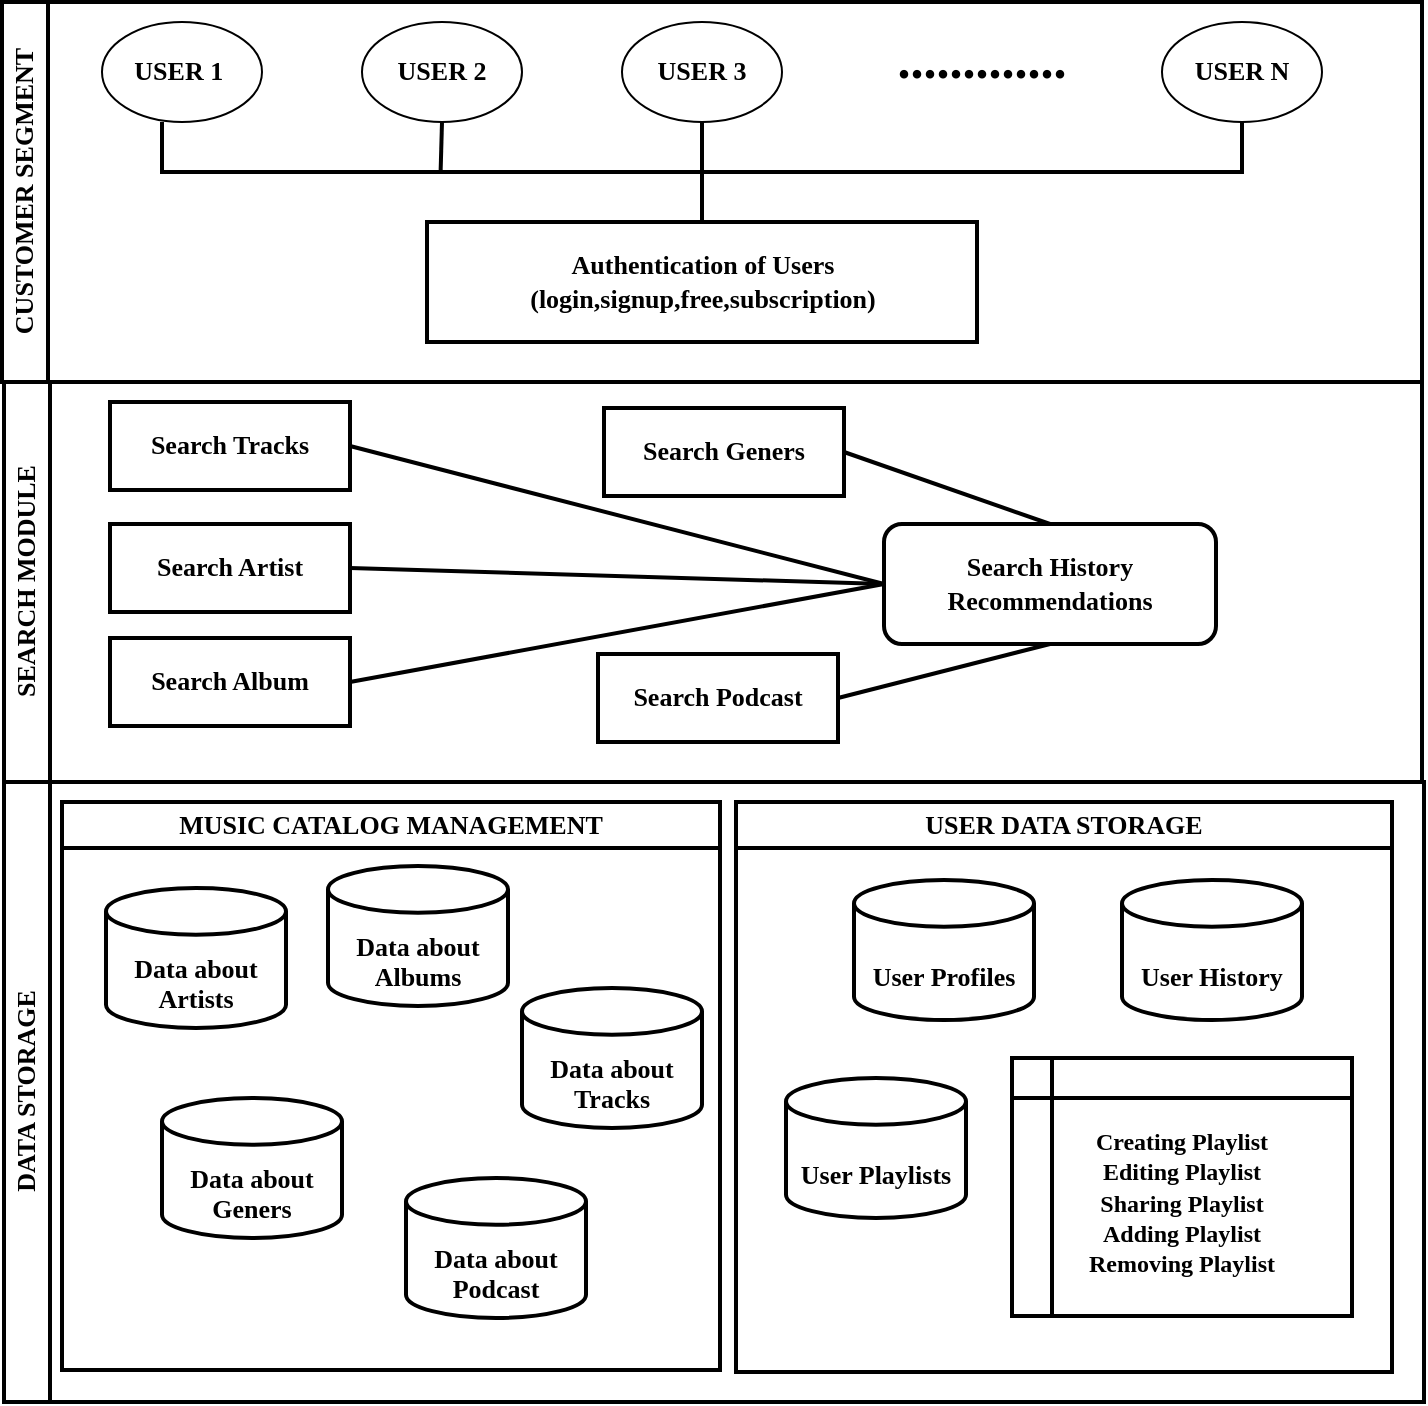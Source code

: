 <mxfile version="24.2.5" type="github">
  <diagram name="Page-1" id="ExRqaCatt30p1IcdAsLQ">
    <mxGraphModel dx="1050" dy="1622" grid="0" gridSize="10" guides="1" tooltips="1" connect="1" arrows="1" fold="1" page="1" pageScale="1" pageWidth="850" pageHeight="1100" math="0" shadow="0">
      <root>
        <mxCell id="0" />
        <mxCell id="1" parent="0" />
        <mxCell id="Uaap2v4NIkA0buS0Eumb-3" value="&lt;font style=&quot;font-size: 13px;&quot; face=&quot;Verdana&quot;&gt;&lt;b&gt;USER 1&amp;nbsp;&lt;/b&gt;&lt;/font&gt;" style="ellipse;whiteSpace=wrap;html=1;hachureGap=4;fontFamily=Architects Daughter;fontSource=https%3A%2F%2Ffonts.googleapis.com%2Fcss%3Ffamily%3DArchitects%2BDaughter;" parent="1" vertex="1">
          <mxGeometry x="60" y="10" width="80" height="50" as="geometry" />
        </mxCell>
        <mxCell id="Uaap2v4NIkA0buS0Eumb-4" value="&lt;b style=&quot;font-family: Verdana; font-size: 13px;&quot;&gt;USER 3&lt;/b&gt;" style="ellipse;whiteSpace=wrap;html=1;hachureGap=4;fontFamily=Architects Daughter;fontSource=https%3A%2F%2Ffonts.googleapis.com%2Fcss%3Ffamily%3DArchitects%2BDaughter;" parent="1" vertex="1">
          <mxGeometry x="320" y="10" width="80" height="50" as="geometry" />
        </mxCell>
        <mxCell id="Uaap2v4NIkA0buS0Eumb-5" value="&lt;b style=&quot;font-family: Verdana; font-size: 13px;&quot;&gt;USER 2&lt;/b&gt;" style="ellipse;whiteSpace=wrap;html=1;hachureGap=4;fontFamily=Architects Daughter;fontSource=https%3A%2F%2Ffonts.googleapis.com%2Fcss%3Ffamily%3DArchitects%2BDaughter;" parent="1" vertex="1">
          <mxGeometry x="190" y="10" width="80" height="50" as="geometry" />
        </mxCell>
        <mxCell id="Uaap2v4NIkA0buS0Eumb-6" value="&lt;font face=&quot;Verdana&quot; style=&quot;font-size: 38px;&quot;&gt;&lt;b style=&quot;font-size: 26px;&quot;&gt;.............&lt;/b&gt;&lt;/font&gt;" style="text;html=1;align=center;verticalAlign=middle;whiteSpace=wrap;rounded=0;fontFamily=Architects Daughter;fontSource=https%3A%2F%2Ffonts.googleapis.com%2Fcss%3Ffamily%3DArchitects%2BDaughter;" parent="1" vertex="1">
          <mxGeometry x="470" y="10" width="60" height="30" as="geometry" />
        </mxCell>
        <mxCell id="Uaap2v4NIkA0buS0Eumb-9" value="&lt;b style=&quot;font-family: Verdana; font-size: 13px;&quot;&gt;USER N&lt;/b&gt;" style="ellipse;whiteSpace=wrap;html=1;hachureGap=4;fontFamily=Architects Daughter;fontSource=https%3A%2F%2Ffonts.googleapis.com%2Fcss%3Ffamily%3DArchitects%2BDaughter;" parent="1" vertex="1">
          <mxGeometry x="590" y="10" width="80" height="50" as="geometry" />
        </mxCell>
        <mxCell id="Uaap2v4NIkA0buS0Eumb-10" value="" style="strokeWidth=2;html=1;shape=mxgraph.flowchart.annotation_2;align=left;labelPosition=right;pointerEvents=1;hachureGap=4;fontFamily=Architects Daughter;fontSource=https%3A%2F%2Ffonts.googleapis.com%2Fcss%3Ffamily%3DArchitects%2BDaughter;direction=north;" parent="1" vertex="1">
          <mxGeometry x="90" y="60" width="540" height="50" as="geometry" />
        </mxCell>
        <mxCell id="Uaap2v4NIkA0buS0Eumb-11" value="" style="endArrow=none;html=1;rounded=0;hachureGap=4;fontFamily=Architects Daughter;fontSource=https%3A%2F%2Ffonts.googleapis.com%2Fcss%3Ffamily%3DArchitects%2BDaughter;exitX=0.5;exitY=1;exitDx=0;exitDy=0;entryX=0.512;entryY=0.258;entryDx=0;entryDy=0;entryPerimeter=0;strokeWidth=2;fontStyle=1" parent="1" source="Uaap2v4NIkA0buS0Eumb-5" target="Uaap2v4NIkA0buS0Eumb-10" edge="1">
          <mxGeometry width="50" height="50" relative="1" as="geometry">
            <mxPoint x="350" y="230" as="sourcePoint" />
            <mxPoint x="250" y="190" as="targetPoint" />
          </mxGeometry>
        </mxCell>
        <mxCell id="Uaap2v4NIkA0buS0Eumb-12" value="" style="endArrow=none;html=1;rounded=0;hachureGap=4;fontFamily=Architects Daughter;fontSource=https%3A%2F%2Ffonts.googleapis.com%2Fcss%3Ffamily%3DArchitects%2BDaughter;exitX=1;exitY=0.5;exitDx=0;exitDy=0;exitPerimeter=0;strokeWidth=2;" parent="1" source="Uaap2v4NIkA0buS0Eumb-10" edge="1">
          <mxGeometry width="50" height="50" relative="1" as="geometry">
            <mxPoint x="350" y="230" as="sourcePoint" />
            <mxPoint x="360" y="90" as="targetPoint" />
          </mxGeometry>
        </mxCell>
        <mxCell id="Uaap2v4NIkA0buS0Eumb-14" value="&lt;font style=&quot;font-size: 13px;&quot; face=&quot;Verdana&quot;&gt;&lt;b&gt;Authentication of Users&lt;/b&gt;&lt;/font&gt;&lt;div&gt;&lt;font style=&quot;font-size: 13px;&quot; face=&quot;Verdana&quot;&gt;&lt;b&gt;(login,signup,free,subscription)&lt;/b&gt;&lt;/font&gt;&lt;/div&gt;" style="rounded=0;whiteSpace=wrap;html=1;hachureGap=4;fontFamily=Architects Daughter;fontSource=https%3A%2F%2Ffonts.googleapis.com%2Fcss%3Ffamily%3DArchitects%2BDaughter;strokeWidth=2;" parent="1" vertex="1">
          <mxGeometry x="222.5" y="110" width="275" height="60" as="geometry" />
        </mxCell>
        <mxCell id="Uaap2v4NIkA0buS0Eumb-15" value="&lt;font style=&quot;font-size: 13px;&quot; face=&quot;Verdana&quot;&gt;CUSTOMER SEGMENT&lt;/font&gt;" style="swimlane;horizontal=0;whiteSpace=wrap;html=1;hachureGap=4;fontFamily=Architects Daughter;fontSource=https%3A%2F%2Ffonts.googleapis.com%2Fcss%3Ffamily%3DArchitects%2BDaughter;strokeWidth=2;" parent="1" vertex="1">
          <mxGeometry x="10" width="710" height="190" as="geometry" />
        </mxCell>
        <mxCell id="BjsdtnPxicf5f_ivqrXc-6" value="&lt;font style=&quot;font-size: 13px;&quot; face=&quot;Verdana&quot;&gt;DATA STORAGE&lt;/font&gt;" style="swimlane;horizontal=0;whiteSpace=wrap;html=1;hachureGap=4;fontFamily=Architects Daughter;fontSource=https%3A%2F%2Ffonts.googleapis.com%2Fcss%3Ffamily%3DArchitects%2BDaughter;strokeWidth=2;" parent="1" vertex="1">
          <mxGeometry x="11" y="390" width="710" height="310" as="geometry" />
        </mxCell>
        <mxCell id="K-uQwObdjU8W2JQbkdcM-1" value="&lt;span style=&quot;font-family: Verdana; font-size: 13px;&quot;&gt;MUSIC CATALOG MANAGEMENT&lt;/span&gt;" style="swimlane;whiteSpace=wrap;html=1;hachureGap=4;fontFamily=Architects Daughter;fontSource=https%3A%2F%2Ffonts.googleapis.com%2Fcss%3Ffamily%3DArchitects%2BDaughter;strokeWidth=2;" vertex="1" parent="BjsdtnPxicf5f_ivqrXc-6">
          <mxGeometry x="29" y="10" width="329" height="284" as="geometry" />
        </mxCell>
        <mxCell id="K-uQwObdjU8W2JQbkdcM-2" value="&lt;p style=&quot;line-height: 110%;&quot;&gt;&lt;font size=&quot;1&quot; face=&quot;Verdana&quot;&gt;&lt;b style=&quot;font-size: 13px;&quot;&gt;&lt;br&gt;&lt;/b&gt;&lt;/font&gt;&lt;/p&gt;&lt;p style=&quot;line-height: 110%;&quot;&gt;&lt;font size=&quot;1&quot; face=&quot;Verdana&quot;&gt;&lt;b style=&quot;font-size: 13px;&quot;&gt;Data about Podcast&lt;/b&gt;&lt;/font&gt;&lt;/p&gt;" style="strokeWidth=2;html=1;shape=mxgraph.flowchart.database;whiteSpace=wrap;hachureGap=4;fontFamily=Architects Daughter;fontSource=https%3A%2F%2Ffonts.googleapis.com%2Fcss%3Ffamily%3DArchitects%2BDaughter;" vertex="1" parent="K-uQwObdjU8W2JQbkdcM-1">
          <mxGeometry x="172" y="188" width="90" height="70" as="geometry" />
        </mxCell>
        <mxCell id="K-uQwObdjU8W2JQbkdcM-3" value="&lt;p style=&quot;line-height: 110%;&quot;&gt;&lt;font size=&quot;1&quot; face=&quot;Verdana&quot;&gt;&lt;b style=&quot;font-size: 13px;&quot;&gt;&lt;br&gt;&lt;/b&gt;&lt;/font&gt;&lt;/p&gt;&lt;p style=&quot;line-height: 110%;&quot;&gt;&lt;font size=&quot;1&quot; face=&quot;Verdana&quot;&gt;&lt;b style=&quot;font-size: 13px;&quot;&gt;Data about Tracks&lt;/b&gt;&lt;/font&gt;&lt;/p&gt;" style="strokeWidth=2;html=1;shape=mxgraph.flowchart.database;whiteSpace=wrap;hachureGap=4;fontFamily=Architects Daughter;fontSource=https%3A%2F%2Ffonts.googleapis.com%2Fcss%3Ffamily%3DArchitects%2BDaughter;" vertex="1" parent="K-uQwObdjU8W2JQbkdcM-1">
          <mxGeometry x="230" y="93" width="90" height="70" as="geometry" />
        </mxCell>
        <mxCell id="Uaap2v4NIkA0buS0Eumb-25" value="&lt;p style=&quot;line-height: 110%;&quot;&gt;&lt;font size=&quot;1&quot; face=&quot;Verdana&quot;&gt;&lt;b style=&quot;font-size: 13px;&quot;&gt;&lt;br&gt;&lt;/b&gt;&lt;/font&gt;&lt;/p&gt;&lt;p style=&quot;line-height: 110%;&quot;&gt;&lt;font size=&quot;1&quot; face=&quot;Verdana&quot;&gt;&lt;b style=&quot;font-size: 13px;&quot;&gt;Data about Geners&lt;/b&gt;&lt;/font&gt;&lt;/p&gt;" style="strokeWidth=2;html=1;shape=mxgraph.flowchart.database;whiteSpace=wrap;hachureGap=4;fontFamily=Architects Daughter;fontSource=https%3A%2F%2Ffonts.googleapis.com%2Fcss%3Ffamily%3DArchitects%2BDaughter;" parent="K-uQwObdjU8W2JQbkdcM-1" vertex="1">
          <mxGeometry x="50" y="148" width="90" height="70" as="geometry" />
        </mxCell>
        <mxCell id="Uaap2v4NIkA0buS0Eumb-23" value="&lt;p style=&quot;line-height: 110%;&quot;&gt;&lt;font size=&quot;1&quot; face=&quot;Verdana&quot;&gt;&lt;b style=&quot;font-size: 13px;&quot;&gt;&lt;br&gt;&lt;/b&gt;&lt;/font&gt;&lt;/p&gt;&lt;p style=&quot;line-height: 110%;&quot;&gt;&lt;font size=&quot;1&quot; face=&quot;Verdana&quot;&gt;&lt;b style=&quot;font-size: 13px;&quot;&gt;Data about Albums&lt;/b&gt;&lt;/font&gt;&lt;/p&gt;" style="strokeWidth=2;html=1;shape=mxgraph.flowchart.database;whiteSpace=wrap;hachureGap=4;fontFamily=Architects Daughter;fontSource=https%3A%2F%2Ffonts.googleapis.com%2Fcss%3Ffamily%3DArchitects%2BDaughter;" parent="K-uQwObdjU8W2JQbkdcM-1" vertex="1">
          <mxGeometry x="133" y="32" width="90" height="70" as="geometry" />
        </mxCell>
        <mxCell id="Uaap2v4NIkA0buS0Eumb-17" value="&lt;p style=&quot;line-height: 110%;&quot;&gt;&lt;font size=&quot;1&quot; face=&quot;Verdana&quot;&gt;&lt;b style=&quot;font-size: 13px;&quot;&gt;&lt;br&gt;&lt;/b&gt;&lt;/font&gt;&lt;/p&gt;&lt;p style=&quot;line-height: 110%;&quot;&gt;&lt;font size=&quot;1&quot; face=&quot;Verdana&quot;&gt;&lt;b style=&quot;font-size: 13px;&quot;&gt;Data about Artists&lt;/b&gt;&lt;/font&gt;&lt;/p&gt;" style="strokeWidth=2;html=1;shape=mxgraph.flowchart.database;whiteSpace=wrap;hachureGap=4;fontFamily=Architects Daughter;fontSource=https%3A%2F%2Ffonts.googleapis.com%2Fcss%3Ffamily%3DArchitects%2BDaughter;" parent="K-uQwObdjU8W2JQbkdcM-1" vertex="1">
          <mxGeometry x="22" y="43" width="90" height="70" as="geometry" />
        </mxCell>
        <mxCell id="K-uQwObdjU8W2JQbkdcM-4" value="&lt;span style=&quot;font-family: Verdana; font-size: 13px;&quot;&gt;USER DATA STORAGE&lt;/span&gt;" style="swimlane;whiteSpace=wrap;html=1;hachureGap=4;fontFamily=Architects Daughter;fontSource=https%3A%2F%2Ffonts.googleapis.com%2Fcss%3Ffamily%3DArchitects%2BDaughter;startSize=23;strokeWidth=2;" vertex="1" parent="BjsdtnPxicf5f_ivqrXc-6">
          <mxGeometry x="366" y="10" width="328" height="285" as="geometry" />
        </mxCell>
        <mxCell id="BjsdtnPxicf5f_ivqrXc-4" value="&lt;p style=&quot;line-height: 110%;&quot;&gt;&lt;font size=&quot;1&quot; face=&quot;Verdana&quot;&gt;&lt;b style=&quot;font-size: 13px;&quot;&gt;&lt;br&gt;&lt;/b&gt;&lt;/font&gt;&lt;/p&gt;&lt;p style=&quot;line-height: 110%;&quot;&gt;&lt;font face=&quot;Verdana&quot;&gt;&lt;span style=&quot;font-size: 13px;&quot;&gt;&lt;b&gt;User History&lt;/b&gt;&lt;/span&gt;&lt;/font&gt;&lt;/p&gt;" style="strokeWidth=2;html=1;shape=mxgraph.flowchart.database;whiteSpace=wrap;hachureGap=4;fontFamily=Architects Daughter;fontSource=https%3A%2F%2Ffonts.googleapis.com%2Fcss%3Ffamily%3DArchitects%2BDaughter;" parent="K-uQwObdjU8W2JQbkdcM-4" vertex="1">
          <mxGeometry x="193" y="39" width="90" height="70" as="geometry" />
        </mxCell>
        <mxCell id="BjsdtnPxicf5f_ivqrXc-2" value="&lt;p style=&quot;line-height: 110%;&quot;&gt;&lt;font size=&quot;1&quot; face=&quot;Verdana&quot;&gt;&lt;b style=&quot;font-size: 13px;&quot;&gt;&lt;br&gt;&lt;/b&gt;&lt;/font&gt;&lt;/p&gt;&lt;p style=&quot;line-height: 110%;&quot;&gt;&lt;font face=&quot;Verdana&quot;&gt;&lt;span style=&quot;font-size: 13px;&quot;&gt;&lt;b&gt;User Profiles&lt;/b&gt;&lt;/span&gt;&lt;/font&gt;&lt;/p&gt;" style="strokeWidth=2;html=1;shape=mxgraph.flowchart.database;whiteSpace=wrap;hachureGap=4;fontFamily=Architects Daughter;fontSource=https%3A%2F%2Ffonts.googleapis.com%2Fcss%3Ffamily%3DArchitects%2BDaughter;" parent="K-uQwObdjU8W2JQbkdcM-4" vertex="1">
          <mxGeometry x="59" y="39" width="90" height="70" as="geometry" />
        </mxCell>
        <mxCell id="BjsdtnPxicf5f_ivqrXc-3" value="&lt;p style=&quot;line-height: 110%;&quot;&gt;&lt;font size=&quot;1&quot; face=&quot;Verdana&quot;&gt;&lt;b style=&quot;font-size: 13px;&quot;&gt;&lt;br&gt;&lt;/b&gt;&lt;/font&gt;&lt;/p&gt;&lt;p style=&quot;line-height: 110%;&quot;&gt;&lt;font face=&quot;Verdana&quot;&gt;&lt;span style=&quot;font-size: 13px;&quot;&gt;&lt;b&gt;User Playlists&lt;/b&gt;&lt;/span&gt;&lt;/font&gt;&lt;/p&gt;" style="strokeWidth=2;html=1;shape=mxgraph.flowchart.database;whiteSpace=wrap;hachureGap=4;fontFamily=Architects Daughter;fontSource=https%3A%2F%2Ffonts.googleapis.com%2Fcss%3Ffamily%3DArchitects%2BDaughter;" parent="K-uQwObdjU8W2JQbkdcM-4" vertex="1">
          <mxGeometry x="25" y="138" width="90" height="70" as="geometry" />
        </mxCell>
        <mxCell id="K-uQwObdjU8W2JQbkdcM-5" value="&lt;div&gt;&lt;font face=&quot;Verdana&quot;&gt;&lt;b&gt;&lt;br&gt;&lt;/b&gt;&lt;/font&gt;&lt;/div&gt;&lt;font face=&quot;Verdana&quot;&gt;&lt;b&gt;Creating Playlist&lt;/b&gt;&lt;/font&gt;&lt;div&gt;&lt;b style=&quot;font-family: Verdana;&quot;&gt;Editing Playlist&lt;/b&gt;&lt;font face=&quot;Verdana&quot;&gt;&lt;b&gt;&lt;br&gt;&lt;/b&gt;&lt;/font&gt;&lt;/div&gt;&lt;div&gt;&lt;b style=&quot;font-family: Verdana;&quot;&gt;Sharing Playlist&lt;/b&gt;&lt;b style=&quot;font-family: Verdana;&quot;&gt;&lt;br&gt;&lt;/b&gt;&lt;/div&gt;&lt;div&gt;&lt;b style=&quot;font-family: Verdana;&quot;&gt;Adding Playlist&lt;/b&gt;&lt;/div&gt;&lt;div&gt;&lt;font face=&quot;Verdana&quot;&gt;&lt;b&gt;Removing Playlist&lt;/b&gt;&lt;/font&gt;&lt;/div&gt;" style="shape=internalStorage;whiteSpace=wrap;html=1;backgroundOutline=1;hachureGap=4;fontFamily=Architects Daughter;fontSource=https%3A%2F%2Ffonts.googleapis.com%2Fcss%3Ffamily%3DArchitects%2BDaughter;strokeWidth=2;" vertex="1" parent="K-uQwObdjU8W2JQbkdcM-4">
          <mxGeometry x="138" y="128" width="170" height="129" as="geometry" />
        </mxCell>
        <mxCell id="K-uQwObdjU8W2JQbkdcM-6" value="&lt;font face=&quot;Verdana&quot;&gt;&lt;span style=&quot;font-size: 13px;&quot;&gt;SEARCH MODULE&lt;/span&gt;&lt;/font&gt;" style="swimlane;horizontal=0;whiteSpace=wrap;html=1;hachureGap=4;fontFamily=Architects Daughter;fontSource=https%3A%2F%2Ffonts.googleapis.com%2Fcss%3Ffamily%3DArchitects%2BDaughter;strokeWidth=2;" vertex="1" parent="1">
          <mxGeometry x="11" y="190" width="709" height="200" as="geometry" />
        </mxCell>
        <mxCell id="K-uQwObdjU8W2JQbkdcM-8" value="&lt;font size=&quot;1&quot; face=&quot;Verdana&quot;&gt;&lt;b style=&quot;font-size: 13px;&quot;&gt;Search Artist&lt;/b&gt;&lt;/font&gt;" style="rounded=0;whiteSpace=wrap;html=1;hachureGap=4;fontFamily=Architects Daughter;fontSource=https%3A%2F%2Ffonts.googleapis.com%2Fcss%3Ffamily%3DArchitects%2BDaughter;strokeWidth=2;" vertex="1" parent="K-uQwObdjU8W2JQbkdcM-6">
          <mxGeometry x="53" y="71" width="120" height="44" as="geometry" />
        </mxCell>
        <mxCell id="K-uQwObdjU8W2JQbkdcM-9" value="&lt;font size=&quot;1&quot; face=&quot;Verdana&quot;&gt;&lt;b style=&quot;font-size: 13px;&quot;&gt;Search Tracks&lt;/b&gt;&lt;/font&gt;" style="rounded=0;whiteSpace=wrap;html=1;hachureGap=4;fontFamily=Architects Daughter;fontSource=https%3A%2F%2Ffonts.googleapis.com%2Fcss%3Ffamily%3DArchitects%2BDaughter;strokeWidth=2;" vertex="1" parent="K-uQwObdjU8W2JQbkdcM-6">
          <mxGeometry x="53" y="10" width="120" height="44" as="geometry" />
        </mxCell>
        <mxCell id="K-uQwObdjU8W2JQbkdcM-10" value="&lt;font size=&quot;1&quot; face=&quot;Verdana&quot;&gt;&lt;b style=&quot;font-size: 13px;&quot;&gt;Search Geners&lt;/b&gt;&lt;/font&gt;" style="rounded=0;whiteSpace=wrap;html=1;hachureGap=4;fontFamily=Architects Daughter;fontSource=https%3A%2F%2Ffonts.googleapis.com%2Fcss%3Ffamily%3DArchitects%2BDaughter;strokeWidth=2;" vertex="1" parent="K-uQwObdjU8W2JQbkdcM-6">
          <mxGeometry x="300" y="13" width="120" height="44" as="geometry" />
        </mxCell>
        <mxCell id="K-uQwObdjU8W2JQbkdcM-11" value="&lt;font size=&quot;1&quot; face=&quot;Verdana&quot;&gt;&lt;b style=&quot;font-size: 13px;&quot;&gt;Search Podcast&lt;/b&gt;&lt;/font&gt;" style="rounded=0;whiteSpace=wrap;html=1;hachureGap=4;fontFamily=Architects Daughter;fontSource=https%3A%2F%2Ffonts.googleapis.com%2Fcss%3Ffamily%3DArchitects%2BDaughter;strokeWidth=2;" vertex="1" parent="K-uQwObdjU8W2JQbkdcM-6">
          <mxGeometry x="297" y="136" width="120" height="44" as="geometry" />
        </mxCell>
        <mxCell id="K-uQwObdjU8W2JQbkdcM-7" value="&lt;font size=&quot;1&quot; face=&quot;Verdana&quot;&gt;&lt;b style=&quot;font-size: 13px;&quot;&gt;Search Album&lt;/b&gt;&lt;/font&gt;" style="rounded=0;whiteSpace=wrap;html=1;hachureGap=4;fontFamily=Architects Daughter;fontSource=https%3A%2F%2Ffonts.googleapis.com%2Fcss%3Ffamily%3DArchitects%2BDaughter;strokeWidth=2;" vertex="1" parent="K-uQwObdjU8W2JQbkdcM-6">
          <mxGeometry x="53" y="128" width="120" height="44" as="geometry" />
        </mxCell>
        <mxCell id="K-uQwObdjU8W2JQbkdcM-12" value="&lt;font size=&quot;1&quot; face=&quot;Verdana&quot;&gt;&lt;b style=&quot;font-size: 13px;&quot;&gt;Search History Recommendations&lt;/b&gt;&lt;/font&gt;" style="rounded=1;whiteSpace=wrap;html=1;hachureGap=4;fontFamily=Architects Daughter;fontSource=https%3A%2F%2Ffonts.googleapis.com%2Fcss%3Ffamily%3DArchitects%2BDaughter;strokeWidth=2;" vertex="1" parent="K-uQwObdjU8W2JQbkdcM-6">
          <mxGeometry x="440" y="71" width="166" height="60" as="geometry" />
        </mxCell>
        <mxCell id="K-uQwObdjU8W2JQbkdcM-13" value="" style="endArrow=none;html=1;rounded=0;hachureGap=4;fontFamily=Architects Daughter;fontSource=https%3A%2F%2Ffonts.googleapis.com%2Fcss%3Ffamily%3DArchitects%2BDaughter;exitX=1;exitY=0.5;exitDx=0;exitDy=0;entryX=0;entryY=0.5;entryDx=0;entryDy=0;strokeWidth=2;endFill=0;" edge="1" parent="K-uQwObdjU8W2JQbkdcM-6" source="K-uQwObdjU8W2JQbkdcM-8" target="K-uQwObdjU8W2JQbkdcM-12">
          <mxGeometry width="50" height="50" relative="1" as="geometry">
            <mxPoint x="370" y="103" as="sourcePoint" />
            <mxPoint x="420" y="53" as="targetPoint" />
          </mxGeometry>
        </mxCell>
        <mxCell id="K-uQwObdjU8W2JQbkdcM-14" value="" style="endArrow=none;html=1;rounded=0;hachureGap=4;fontFamily=Architects Daughter;fontSource=https%3A%2F%2Ffonts.googleapis.com%2Fcss%3Ffamily%3DArchitects%2BDaughter;exitX=1;exitY=0.5;exitDx=0;exitDy=0;entryX=0;entryY=0.5;entryDx=0;entryDy=0;strokeWidth=2;endFill=0;" edge="1" parent="K-uQwObdjU8W2JQbkdcM-6" source="K-uQwObdjU8W2JQbkdcM-9" target="K-uQwObdjU8W2JQbkdcM-12">
          <mxGeometry width="50" height="50" relative="1" as="geometry">
            <mxPoint x="370" y="103" as="sourcePoint" />
            <mxPoint x="420" y="53" as="targetPoint" />
          </mxGeometry>
        </mxCell>
        <mxCell id="K-uQwObdjU8W2JQbkdcM-15" value="" style="endArrow=none;html=1;rounded=0;hachureGap=4;fontFamily=Architects Daughter;fontSource=https%3A%2F%2Ffonts.googleapis.com%2Fcss%3Ffamily%3DArchitects%2BDaughter;exitX=1;exitY=0.5;exitDx=0;exitDy=0;entryX=0;entryY=0.5;entryDx=0;entryDy=0;strokeWidth=2;endFill=0;" edge="1" parent="K-uQwObdjU8W2JQbkdcM-6" source="K-uQwObdjU8W2JQbkdcM-7" target="K-uQwObdjU8W2JQbkdcM-12">
          <mxGeometry width="50" height="50" relative="1" as="geometry">
            <mxPoint x="370" y="103" as="sourcePoint" />
            <mxPoint x="420" y="53" as="targetPoint" />
          </mxGeometry>
        </mxCell>
        <mxCell id="K-uQwObdjU8W2JQbkdcM-16" value="" style="endArrow=none;html=1;rounded=0;hachureGap=4;fontFamily=Architects Daughter;fontSource=https%3A%2F%2Ffonts.googleapis.com%2Fcss%3Ffamily%3DArchitects%2BDaughter;exitX=1;exitY=0.5;exitDx=0;exitDy=0;entryX=0.5;entryY=1;entryDx=0;entryDy=0;strokeWidth=2;" edge="1" parent="K-uQwObdjU8W2JQbkdcM-6" source="K-uQwObdjU8W2JQbkdcM-11" target="K-uQwObdjU8W2JQbkdcM-12">
          <mxGeometry width="50" height="50" relative="1" as="geometry">
            <mxPoint x="370" y="103" as="sourcePoint" />
            <mxPoint x="420" y="53" as="targetPoint" />
          </mxGeometry>
        </mxCell>
        <mxCell id="K-uQwObdjU8W2JQbkdcM-17" value="" style="endArrow=none;html=1;rounded=0;hachureGap=4;fontFamily=Architects Daughter;fontSource=https%3A%2F%2Ffonts.googleapis.com%2Fcss%3Ffamily%3DArchitects%2BDaughter;exitX=1;exitY=0.5;exitDx=0;exitDy=0;entryX=0.5;entryY=0;entryDx=0;entryDy=0;strokeWidth=2;" edge="1" parent="K-uQwObdjU8W2JQbkdcM-6" source="K-uQwObdjU8W2JQbkdcM-10" target="K-uQwObdjU8W2JQbkdcM-12">
          <mxGeometry width="50" height="50" relative="1" as="geometry">
            <mxPoint x="370" y="103" as="sourcePoint" />
            <mxPoint x="420" y="53" as="targetPoint" />
          </mxGeometry>
        </mxCell>
      </root>
    </mxGraphModel>
  </diagram>
</mxfile>
